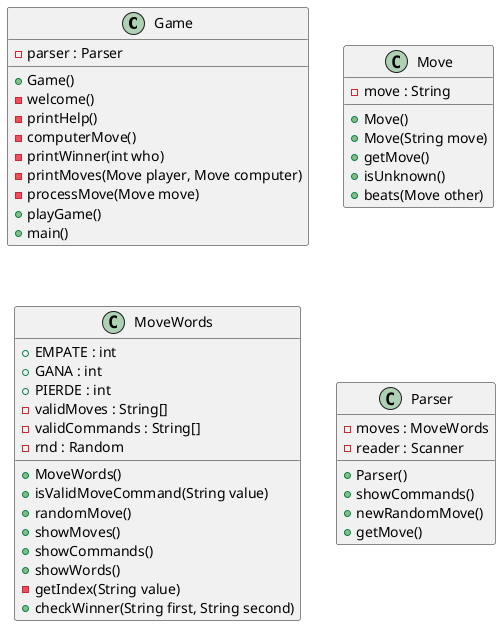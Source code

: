 @startuml
'https://plantuml.com/class-diagram

class Game {
-parser : Parser
+Game()
-welcome()
-printHelp()
-computerMove()
-printWinner(int who)
-printMoves(Move player, Move computer)
-processMove(Move move)
+playGame()
+main()
}

class Move {
-move : String
+Move()
+Move(String move)
+getMove()
+isUnknown()
+beats(Move other)
}

class MoveWords {
+EMPATE : int
+GANA : int
+PIERDE : int
-validMoves : String[]
-validCommands : String[]
-rnd : Random
+MoveWords()
+isValidMoveCommand(String value)
+randomMove()
+showMoves()
+showCommands()
+showWords()
-getIndex(String value)
+checkWinner(String first, String second)
}

class Parser {
-moves : MoveWords
-reader : Scanner
+Parser()
+showCommands()
+newRandomMove()
+getMove()
}

@enduml